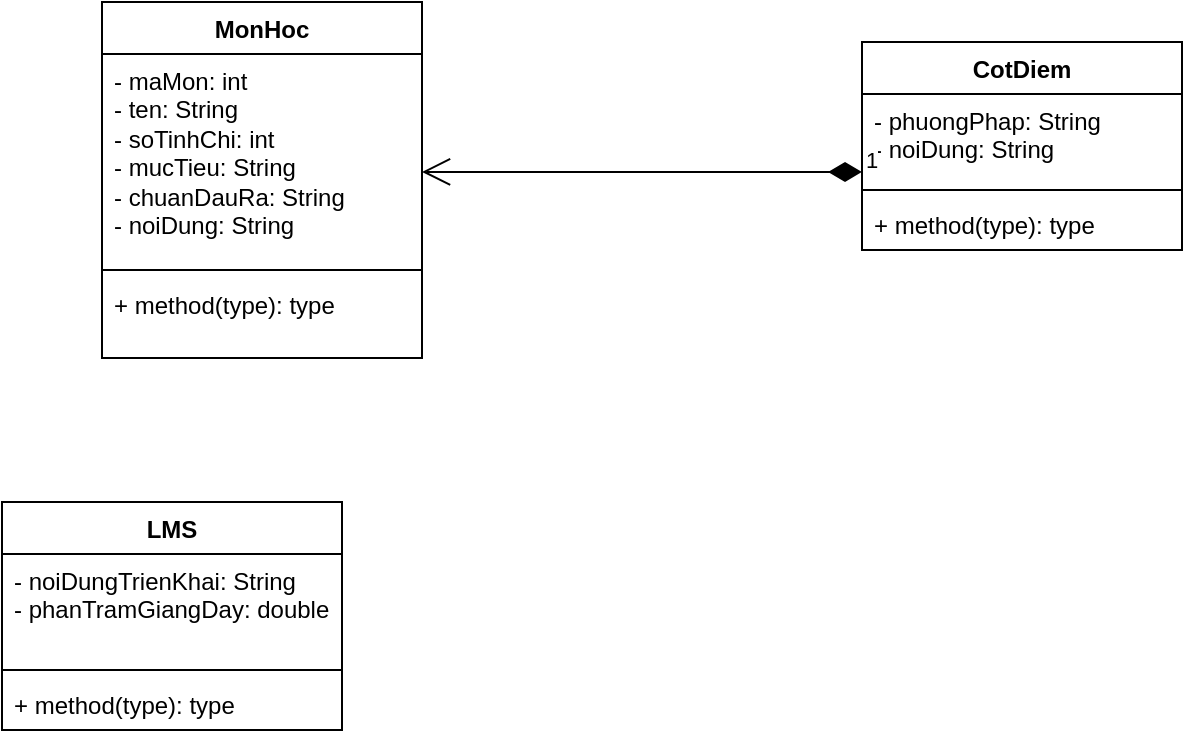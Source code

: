 <mxfile version="22.1.18" type="github">
  <diagram id="C5RBs43oDa-KdzZeNtuy" name="Page-1">
    <mxGraphModel dx="1050" dy="558" grid="1" gridSize="10" guides="1" tooltips="1" connect="1" arrows="1" fold="1" page="1" pageScale="1" pageWidth="827" pageHeight="1169" math="0" shadow="0">
      <root>
        <mxCell id="WIyWlLk6GJQsqaUBKTNV-0" />
        <mxCell id="WIyWlLk6GJQsqaUBKTNV-1" parent="WIyWlLk6GJQsqaUBKTNV-0" />
        <mxCell id="UHo7LmgBsONxtOOS7T8V-0" value="MonHoc" style="swimlane;fontStyle=1;align=center;verticalAlign=top;childLayout=stackLayout;horizontal=1;startSize=26;horizontalStack=0;resizeParent=1;resizeParentMax=0;resizeLast=0;collapsible=1;marginBottom=0;whiteSpace=wrap;html=1;" vertex="1" parent="WIyWlLk6GJQsqaUBKTNV-1">
          <mxGeometry x="120" y="60" width="160" height="178" as="geometry" />
        </mxCell>
        <mxCell id="UHo7LmgBsONxtOOS7T8V-1" value="&lt;div&gt;- maMon: int&lt;/div&gt;&lt;div&gt;- ten: String&lt;/div&gt;&lt;div&gt;- soTinhChi: int&lt;/div&gt;&lt;div&gt;- mucTieu: String&lt;/div&gt;&lt;div&gt;- chuanDauRa: String&lt;/div&gt;&lt;div&gt;- noiDung: String&lt;br&gt;&lt;/div&gt;" style="text;strokeColor=none;fillColor=none;align=left;verticalAlign=top;spacingLeft=4;spacingRight=4;overflow=hidden;rotatable=0;points=[[0,0.5],[1,0.5]];portConstraint=eastwest;whiteSpace=wrap;html=1;" vertex="1" parent="UHo7LmgBsONxtOOS7T8V-0">
          <mxGeometry y="26" width="160" height="104" as="geometry" />
        </mxCell>
        <mxCell id="UHo7LmgBsONxtOOS7T8V-2" value="" style="line;strokeWidth=1;fillColor=none;align=left;verticalAlign=middle;spacingTop=-1;spacingLeft=3;spacingRight=3;rotatable=0;labelPosition=right;points=[];portConstraint=eastwest;strokeColor=inherit;" vertex="1" parent="UHo7LmgBsONxtOOS7T8V-0">
          <mxGeometry y="130" width="160" height="8" as="geometry" />
        </mxCell>
        <mxCell id="UHo7LmgBsONxtOOS7T8V-3" value="+ method(type): type" style="text;strokeColor=none;fillColor=none;align=left;verticalAlign=top;spacingLeft=4;spacingRight=4;overflow=hidden;rotatable=0;points=[[0,0.5],[1,0.5]];portConstraint=eastwest;whiteSpace=wrap;html=1;" vertex="1" parent="UHo7LmgBsONxtOOS7T8V-0">
          <mxGeometry y="138" width="160" height="40" as="geometry" />
        </mxCell>
        <mxCell id="UHo7LmgBsONxtOOS7T8V-8" value="LMS" style="swimlane;fontStyle=1;align=center;verticalAlign=top;childLayout=stackLayout;horizontal=1;startSize=26;horizontalStack=0;resizeParent=1;resizeParentMax=0;resizeLast=0;collapsible=1;marginBottom=0;whiteSpace=wrap;html=1;" vertex="1" parent="WIyWlLk6GJQsqaUBKTNV-1">
          <mxGeometry x="70" y="310" width="170" height="114" as="geometry" />
        </mxCell>
        <mxCell id="UHo7LmgBsONxtOOS7T8V-9" value="&lt;div&gt;- noiDungTrienKhai: String&lt;/div&gt;&lt;div&gt;- phanTramGiangDay: double&lt;br&gt;&lt;/div&gt;" style="text;strokeColor=none;fillColor=none;align=left;verticalAlign=top;spacingLeft=4;spacingRight=4;overflow=hidden;rotatable=0;points=[[0,0.5],[1,0.5]];portConstraint=eastwest;whiteSpace=wrap;html=1;" vertex="1" parent="UHo7LmgBsONxtOOS7T8V-8">
          <mxGeometry y="26" width="170" height="54" as="geometry" />
        </mxCell>
        <mxCell id="UHo7LmgBsONxtOOS7T8V-10" value="" style="line;strokeWidth=1;fillColor=none;align=left;verticalAlign=middle;spacingTop=-1;spacingLeft=3;spacingRight=3;rotatable=0;labelPosition=right;points=[];portConstraint=eastwest;strokeColor=inherit;" vertex="1" parent="UHo7LmgBsONxtOOS7T8V-8">
          <mxGeometry y="80" width="170" height="8" as="geometry" />
        </mxCell>
        <mxCell id="UHo7LmgBsONxtOOS7T8V-11" value="+ method(type): type" style="text;strokeColor=none;fillColor=none;align=left;verticalAlign=top;spacingLeft=4;spacingRight=4;overflow=hidden;rotatable=0;points=[[0,0.5],[1,0.5]];portConstraint=eastwest;whiteSpace=wrap;html=1;" vertex="1" parent="UHo7LmgBsONxtOOS7T8V-8">
          <mxGeometry y="88" width="170" height="26" as="geometry" />
        </mxCell>
        <mxCell id="UHo7LmgBsONxtOOS7T8V-12" value="CotDiem" style="swimlane;fontStyle=1;align=center;verticalAlign=top;childLayout=stackLayout;horizontal=1;startSize=26;horizontalStack=0;resizeParent=1;resizeParentMax=0;resizeLast=0;collapsible=1;marginBottom=0;whiteSpace=wrap;html=1;" vertex="1" parent="WIyWlLk6GJQsqaUBKTNV-1">
          <mxGeometry x="500" y="80" width="160" height="104" as="geometry" />
        </mxCell>
        <mxCell id="UHo7LmgBsONxtOOS7T8V-13" value="&lt;div&gt;- phuongPhap: String&lt;/div&gt;&lt;div&gt;- noiDung: String&lt;br&gt; &lt;/div&gt;" style="text;strokeColor=none;fillColor=none;align=left;verticalAlign=top;spacingLeft=4;spacingRight=4;overflow=hidden;rotatable=0;points=[[0,0.5],[1,0.5]];portConstraint=eastwest;whiteSpace=wrap;html=1;" vertex="1" parent="UHo7LmgBsONxtOOS7T8V-12">
          <mxGeometry y="26" width="160" height="44" as="geometry" />
        </mxCell>
        <mxCell id="UHo7LmgBsONxtOOS7T8V-14" value="" style="line;strokeWidth=1;fillColor=none;align=left;verticalAlign=middle;spacingTop=-1;spacingLeft=3;spacingRight=3;rotatable=0;labelPosition=right;points=[];portConstraint=eastwest;strokeColor=inherit;" vertex="1" parent="UHo7LmgBsONxtOOS7T8V-12">
          <mxGeometry y="70" width="160" height="8" as="geometry" />
        </mxCell>
        <mxCell id="UHo7LmgBsONxtOOS7T8V-15" value="+ method(type): type" style="text;strokeColor=none;fillColor=none;align=left;verticalAlign=top;spacingLeft=4;spacingRight=4;overflow=hidden;rotatable=0;points=[[0,0.5],[1,0.5]];portConstraint=eastwest;whiteSpace=wrap;html=1;" vertex="1" parent="UHo7LmgBsONxtOOS7T8V-12">
          <mxGeometry y="78" width="160" height="26" as="geometry" />
        </mxCell>
        <mxCell id="UHo7LmgBsONxtOOS7T8V-20" value="1" style="endArrow=open;html=1;endSize=12;startArrow=diamondThin;startSize=14;startFill=1;edgeStyle=orthogonalEdgeStyle;align=left;verticalAlign=bottom;rounded=0;entryX=1;entryY=0.567;entryDx=0;entryDy=0;entryPerimeter=0;" edge="1" parent="WIyWlLk6GJQsqaUBKTNV-1" source="UHo7LmgBsONxtOOS7T8V-13" target="UHo7LmgBsONxtOOS7T8V-1">
          <mxGeometry x="-1" y="3" relative="1" as="geometry">
            <mxPoint x="350" y="280" as="sourcePoint" />
            <mxPoint x="510" y="280" as="targetPoint" />
            <Array as="points">
              <mxPoint x="460" y="145" />
              <mxPoint x="460" y="145" />
            </Array>
          </mxGeometry>
        </mxCell>
      </root>
    </mxGraphModel>
  </diagram>
</mxfile>
